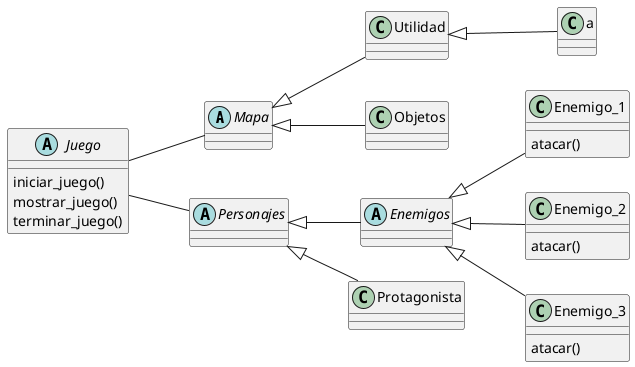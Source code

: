 @startuml
left to right direction

'se crea una clase abstracta, no me interesa describir todos sus metodos'
abstract Mapa
Mapa <|-- Utilidad
Mapa <|-- Objetos

Utilidad <|-- a

abstract Personajes
abstract Enemigos

Personajes <|-- Enemigos

Enemigos <|-- Enemigo_1
Enemigos <|-- Enemigo_2
Enemigos <|-- Enemigo_3

Enemigo_1 : atacar()
Enemigo_2 : atacar()
Enemigo_3 : atacar()

Personajes <|-- Protagonista

abstract Juego
Juego -- Mapa
Juego -- Personajes


Juego : iniciar_juego()
Juego : mostrar_juego()
Juego : terminar_juego()


@enduml